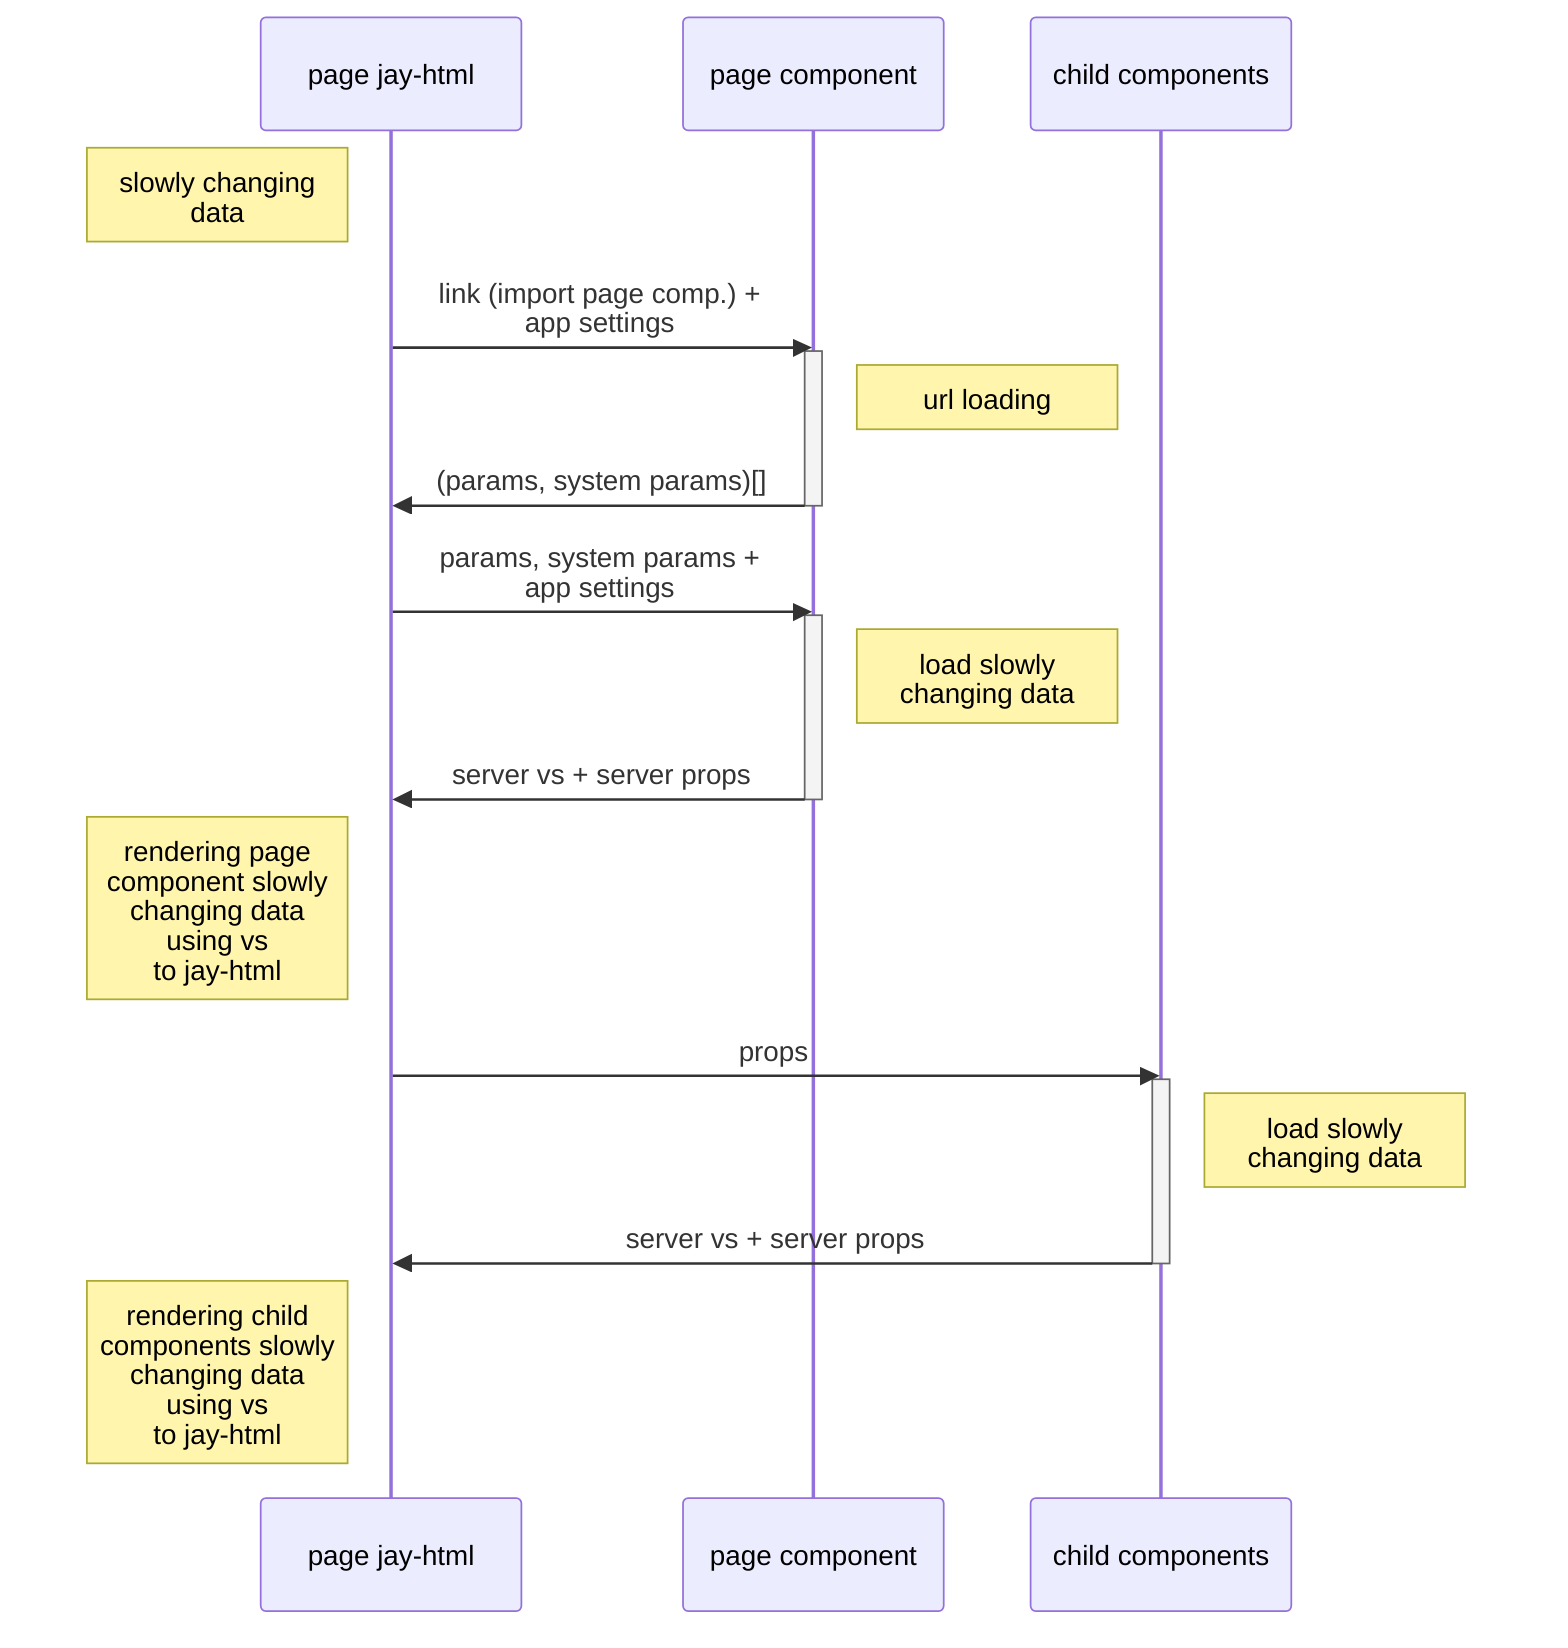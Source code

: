 sequenceDiagram
    participant page as page jay-html
    participant comp as page component
    participant child as child components
    Note left of page: slowly changing<br>data
    page->>comp: link (import page comp.) +<br> app settings
    activate comp
    Note right of comp: url loading
    comp->>page: (params, system params)[]
    deactivate comp
    page->>comp: params, system params + <br>app settings
    activate comp
    Note right of comp: load slowly<br>changing data
    comp->>page: server vs + server props
    deactivate comp
    Note left of page: rendering page <BR>component slowly<br>changing data<br>using vs<br>to jay-html
    page->>child: props
    activate child
    Note right of child: load slowly<br>changing data
    child->>page: server vs + server props
    deactivate child
    Note left of page: rendering child <br>components slowly<br>changing data<br>using vs<br>to jay-html